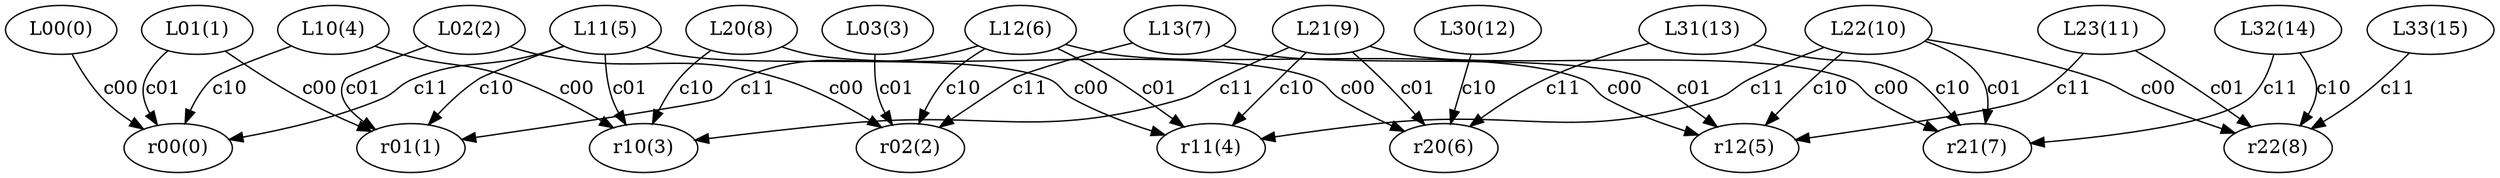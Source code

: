 // CNN
digraph {
	graph [rankdir=TB splines=true]
	L00 [label="L00(0)"]
	L01 [label="L01(1)"]
	L02 [label="L02(2)"]
	L03 [label="L03(3)"]
	L10 [label="L10(4)"]
	L11 [label="L11(5)"]
	L12 [label="L12(6)"]
	L13 [label="L13(7)"]
	L20 [label="L20(8)"]
	L21 [label="L21(9)"]
	L22 [label="L22(10)"]
	L23 [label="L23(11)"]
	L30 [label="L30(12)"]
	L31 [label="L31(13)"]
	L32 [label="L32(14)"]
	L33 [label="L33(15)"]
	r00 [label="r00(0)"]
	r01 [label="r01(1)"]
	r02 [label="r02(2)"]
	r10 [label="r10(3)"]
	r11 [label="r11(4)"]
	r12 [label="r12(5)"]
	r20 [label="r20(6)"]
	r21 [label="r21(7)"]
	r22 [label="r22(8)"]
	L00 -> r00 [label=c00]
	L01 -> r00 [label=c01]
	L10 -> r00 [label=c10]
	L11 -> r00 [label=c11]
	L01 -> r01 [label=c00]
	L02 -> r01 [label=c01]
	L11 -> r01 [label=c10]
	L12 -> r01 [label=c11]
	L02 -> r02 [label=c00]
	L03 -> r02 [label=c01]
	L12 -> r02 [label=c10]
	L13 -> r02 [label=c11]
	L10 -> r10 [label=c00]
	L11 -> r10 [label=c01]
	L20 -> r10 [label=c10]
	L21 -> r10 [label=c11]
	L11 -> r11 [label=c00]
	L12 -> r11 [label=c01]
	L21 -> r11 [label=c10]
	L22 -> r11 [label=c11]
	L12 -> r12 [label=c00]
	L13 -> r12 [label=c01]
	L22 -> r12 [label=c10]
	L23 -> r12 [label=c11]
	L20 -> r20 [label=c00]
	L21 -> r20 [label=c01]
	L30 -> r20 [label=c10]
	L31 -> r20 [label=c11]
	L21 -> r21 [label=c00]
	L22 -> r21 [label=c01]
	L31 -> r21 [label=c10]
	L32 -> r21 [label=c11]
	L22 -> r22 [label=c00]
	L23 -> r22 [label=c01]
	L32 -> r22 [label=c10]
	L33 -> r22 [label=c11]
}
